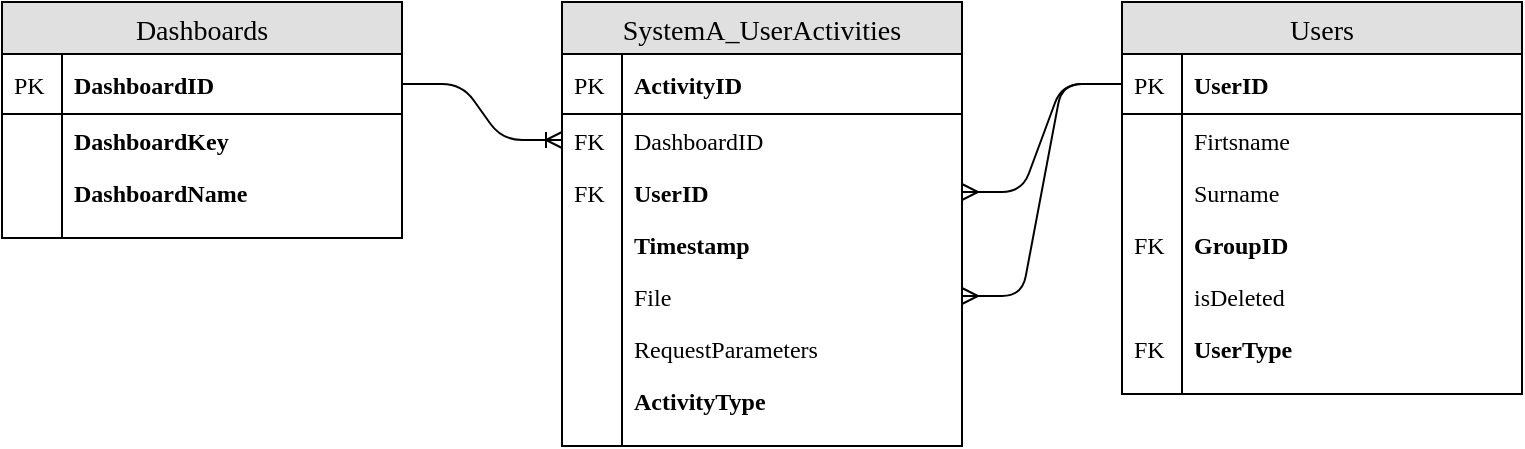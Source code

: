 <mxfile version="12.1.0" type="device" pages="1"><diagram id="naNUpLzVBYa7Xhx-jZPK" name="Page-1"><mxGraphModel dx="1072" dy="815" grid="1" gridSize="10" guides="1" tooltips="1" connect="1" arrows="1" fold="1" page="1" pageScale="1" pageWidth="850" pageHeight="1100" math="0" shadow="0"><root><mxCell id="0"/><mxCell id="1" parent="0"/><mxCell id="OaQ6P3XOESyR9Wwi1es8-1" value="Dashboards" style="swimlane;fontStyle=0;childLayout=stackLayout;horizontal=1;startSize=26;fillColor=#e0e0e0;horizontalStack=0;resizeParent=1;resizeParentMax=0;resizeLast=0;collapsible=1;marginBottom=0;swimlaneFillColor=#ffffff;align=center;fontSize=14;fontFamily=Times New Roman;" parent="1" vertex="1"><mxGeometry x="40" y="82" width="200" height="118" as="geometry"/></mxCell><mxCell id="OaQ6P3XOESyR9Wwi1es8-2" value="DashboardID" style="shape=partialRectangle;top=0;left=0;right=0;bottom=1;align=left;verticalAlign=middle;fillColor=none;spacingLeft=34;spacingRight=4;overflow=hidden;rotatable=0;points=[[0,0.5],[1,0.5]];portConstraint=eastwest;dropTarget=0;fontStyle=1;fontSize=12;fontFamily=Times New Roman;" parent="OaQ6P3XOESyR9Wwi1es8-1" vertex="1"><mxGeometry y="26" width="200" height="30" as="geometry"/></mxCell><mxCell id="OaQ6P3XOESyR9Wwi1es8-3" value="PK" style="shape=partialRectangle;top=0;left=0;bottom=0;fillColor=none;align=left;verticalAlign=middle;spacingLeft=4;spacingRight=4;overflow=hidden;rotatable=0;points=[];portConstraint=eastwest;part=1;fontSize=12;fontFamily=Times New Roman;" parent="OaQ6P3XOESyR9Wwi1es8-2" vertex="1" connectable="0"><mxGeometry width="30" height="30" as="geometry"/></mxCell><mxCell id="OaQ6P3XOESyR9Wwi1es8-4" value="DashboardKey" style="shape=partialRectangle;top=0;left=0;right=0;bottom=0;align=left;verticalAlign=top;fillColor=none;spacingLeft=34;spacingRight=4;overflow=hidden;rotatable=0;points=[[0,0.5],[1,0.5]];portConstraint=eastwest;dropTarget=0;fontSize=12;fontStyle=1;fontFamily=Times New Roman;" parent="OaQ6P3XOESyR9Wwi1es8-1" vertex="1"><mxGeometry y="56" width="200" height="26" as="geometry"/></mxCell><mxCell id="OaQ6P3XOESyR9Wwi1es8-5" value="" style="shape=partialRectangle;top=0;left=0;bottom=0;fillColor=none;align=left;verticalAlign=top;spacingLeft=4;spacingRight=4;overflow=hidden;rotatable=0;points=[];portConstraint=eastwest;part=1;fontSize=12;fontFamily=Times New Roman;" parent="OaQ6P3XOESyR9Wwi1es8-4" vertex="1" connectable="0"><mxGeometry width="30" height="26" as="geometry"/></mxCell><mxCell id="OaQ6P3XOESyR9Wwi1es8-6" value="DashboardName" style="shape=partialRectangle;top=0;left=0;right=0;bottom=0;align=left;verticalAlign=top;fillColor=none;spacingLeft=34;spacingRight=4;overflow=hidden;rotatable=0;points=[[0,0.5],[1,0.5]];portConstraint=eastwest;dropTarget=0;fontSize=12;fontStyle=1;fontFamily=Times New Roman;" parent="OaQ6P3XOESyR9Wwi1es8-1" vertex="1"><mxGeometry y="82" width="200" height="26" as="geometry"/></mxCell><mxCell id="OaQ6P3XOESyR9Wwi1es8-7" value="" style="shape=partialRectangle;top=0;left=0;bottom=0;fillColor=none;align=left;verticalAlign=top;spacingLeft=4;spacingRight=4;overflow=hidden;rotatable=0;points=[];portConstraint=eastwest;part=1;fontSize=12;fontFamily=Times New Roman;" parent="OaQ6P3XOESyR9Wwi1es8-6" vertex="1" connectable="0"><mxGeometry width="30" height="26" as="geometry"/></mxCell><mxCell id="OaQ6P3XOESyR9Wwi1es8-10" value="" style="shape=partialRectangle;top=0;left=0;right=0;bottom=0;align=left;verticalAlign=top;fillColor=none;spacingLeft=34;spacingRight=4;overflow=hidden;rotatable=0;points=[[0,0.5],[1,0.5]];portConstraint=eastwest;dropTarget=0;fontSize=12;fontFamily=Times New Roman;" parent="OaQ6P3XOESyR9Wwi1es8-1" vertex="1"><mxGeometry y="108" width="200" height="10" as="geometry"/></mxCell><mxCell id="OaQ6P3XOESyR9Wwi1es8-11" value="" style="shape=partialRectangle;top=0;left=0;bottom=0;fillColor=none;align=left;verticalAlign=top;spacingLeft=4;spacingRight=4;overflow=hidden;rotatable=0;points=[];portConstraint=eastwest;part=1;fontSize=12;fontFamily=Times New Roman;" parent="OaQ6P3XOESyR9Wwi1es8-10" vertex="1" connectable="0"><mxGeometry width="30" height="10" as="geometry"/></mxCell><mxCell id="OaQ6P3XOESyR9Wwi1es8-12" value="SystemA_UserActivities" style="swimlane;fontStyle=0;childLayout=stackLayout;horizontal=1;startSize=26;fillColor=#e0e0e0;horizontalStack=0;resizeParent=1;resizeParentMax=0;resizeLast=0;collapsible=1;marginBottom=0;swimlaneFillColor=#ffffff;align=center;fontSize=14;fontFamily=Times New Roman;" parent="1" vertex="1"><mxGeometry x="320" y="82" width="200" height="222" as="geometry"/></mxCell><mxCell id="OaQ6P3XOESyR9Wwi1es8-13" value="ActivityID" style="shape=partialRectangle;top=0;left=0;right=0;bottom=1;align=left;verticalAlign=middle;fillColor=none;spacingLeft=34;spacingRight=4;overflow=hidden;rotatable=0;points=[[0,0.5],[1,0.5]];portConstraint=eastwest;dropTarget=0;fontStyle=1;fontSize=12;fontFamily=Times New Roman;" parent="OaQ6P3XOESyR9Wwi1es8-12" vertex="1"><mxGeometry y="26" width="200" height="30" as="geometry"/></mxCell><mxCell id="OaQ6P3XOESyR9Wwi1es8-14" value="PK" style="shape=partialRectangle;top=0;left=0;bottom=0;fillColor=none;align=left;verticalAlign=middle;spacingLeft=4;spacingRight=4;overflow=hidden;rotatable=0;points=[];portConstraint=eastwest;part=1;fontSize=12;fontFamily=Times New Roman;" parent="OaQ6P3XOESyR9Wwi1es8-13" vertex="1" connectable="0"><mxGeometry width="30" height="30" as="geometry"/></mxCell><mxCell id="OaQ6P3XOESyR9Wwi1es8-15" value="DashboardID" style="shape=partialRectangle;top=0;left=0;right=0;bottom=0;align=left;verticalAlign=top;fillColor=none;spacingLeft=34;spacingRight=4;overflow=hidden;rotatable=0;points=[[0,0.5],[1,0.5]];portConstraint=eastwest;dropTarget=0;fontSize=12;fontFamily=Times New Roman;" parent="OaQ6P3XOESyR9Wwi1es8-12" vertex="1"><mxGeometry y="56" width="200" height="26" as="geometry"/></mxCell><mxCell id="OaQ6P3XOESyR9Wwi1es8-16" value="FK" style="shape=partialRectangle;top=0;left=0;bottom=0;fillColor=none;align=left;verticalAlign=top;spacingLeft=4;spacingRight=4;overflow=hidden;rotatable=0;points=[];portConstraint=eastwest;part=1;fontSize=12;fontFamily=Times New Roman;" parent="OaQ6P3XOESyR9Wwi1es8-15" vertex="1" connectable="0"><mxGeometry width="30" height="26" as="geometry"/></mxCell><mxCell id="OaQ6P3XOESyR9Wwi1es8-17" value="UserID" style="shape=partialRectangle;top=0;left=0;right=0;bottom=0;align=left;verticalAlign=top;fillColor=none;spacingLeft=34;spacingRight=4;overflow=hidden;rotatable=0;points=[[0,0.5],[1,0.5]];portConstraint=eastwest;dropTarget=0;fontSize=12;fontStyle=1;fontFamily=Times New Roman;" parent="OaQ6P3XOESyR9Wwi1es8-12" vertex="1"><mxGeometry y="82" width="200" height="26" as="geometry"/></mxCell><mxCell id="OaQ6P3XOESyR9Wwi1es8-18" value="FK" style="shape=partialRectangle;top=0;left=0;bottom=0;fillColor=none;align=left;verticalAlign=top;spacingLeft=4;spacingRight=4;overflow=hidden;rotatable=0;points=[];portConstraint=eastwest;part=1;fontSize=12;fontFamily=Times New Roman;" parent="OaQ6P3XOESyR9Wwi1es8-17" vertex="1" connectable="0"><mxGeometry width="30" height="26" as="geometry"/></mxCell><mxCell id="OaQ6P3XOESyR9Wwi1es8-19" value="Timestamp" style="shape=partialRectangle;top=0;left=0;right=0;bottom=0;align=left;verticalAlign=top;fillColor=none;spacingLeft=34;spacingRight=4;overflow=hidden;rotatable=0;points=[[0,0.5],[1,0.5]];portConstraint=eastwest;dropTarget=0;fontSize=12;fontStyle=1;fontFamily=Times New Roman;" parent="OaQ6P3XOESyR9Wwi1es8-12" vertex="1"><mxGeometry y="108" width="200" height="26" as="geometry"/></mxCell><mxCell id="OaQ6P3XOESyR9Wwi1es8-20" value="" style="shape=partialRectangle;top=0;left=0;bottom=0;fillColor=none;align=left;verticalAlign=top;spacingLeft=4;spacingRight=4;overflow=hidden;rotatable=0;points=[];portConstraint=eastwest;part=1;fontSize=12;fontFamily=Times New Roman;" parent="OaQ6P3XOESyR9Wwi1es8-19" vertex="1" connectable="0"><mxGeometry width="30" height="26" as="geometry"/></mxCell><mxCell id="OaQ6P3XOESyR9Wwi1es8-44" value="File" style="shape=partialRectangle;top=0;left=0;right=0;bottom=0;align=left;verticalAlign=top;fillColor=none;spacingLeft=34;spacingRight=4;overflow=hidden;rotatable=0;points=[[0,0.5],[1,0.5]];portConstraint=eastwest;dropTarget=0;fontSize=12;fontFamily=Times New Roman;" parent="OaQ6P3XOESyR9Wwi1es8-12" vertex="1"><mxGeometry y="134" width="200" height="26" as="geometry"/></mxCell><mxCell id="OaQ6P3XOESyR9Wwi1es8-45" value="" style="shape=partialRectangle;top=0;left=0;bottom=0;fillColor=none;align=left;verticalAlign=top;spacingLeft=4;spacingRight=4;overflow=hidden;rotatable=0;points=[];portConstraint=eastwest;part=1;fontSize=12;fontFamily=Times New Roman;" parent="OaQ6P3XOESyR9Wwi1es8-44" vertex="1" connectable="0"><mxGeometry width="30" height="26" as="geometry"/></mxCell><mxCell id="OaQ6P3XOESyR9Wwi1es8-46" value="RequestParameters" style="shape=partialRectangle;top=0;left=0;right=0;bottom=0;align=left;verticalAlign=top;fillColor=none;spacingLeft=34;spacingRight=4;overflow=hidden;rotatable=0;points=[[0,0.5],[1,0.5]];portConstraint=eastwest;dropTarget=0;fontSize=12;fontFamily=Times New Roman;" parent="OaQ6P3XOESyR9Wwi1es8-12" vertex="1"><mxGeometry y="160" width="200" height="26" as="geometry"/></mxCell><mxCell id="OaQ6P3XOESyR9Wwi1es8-47" value="" style="shape=partialRectangle;top=0;left=0;bottom=0;fillColor=none;align=left;verticalAlign=top;spacingLeft=4;spacingRight=4;overflow=hidden;rotatable=0;points=[];portConstraint=eastwest;part=1;fontSize=12;fontFamily=Times New Roman;" parent="OaQ6P3XOESyR9Wwi1es8-46" vertex="1" connectable="0"><mxGeometry width="30" height="26" as="geometry"/></mxCell><mxCell id="OaQ6P3XOESyR9Wwi1es8-48" value="ActivityType" style="shape=partialRectangle;top=0;left=0;right=0;bottom=0;align=left;verticalAlign=top;fillColor=none;spacingLeft=34;spacingRight=4;overflow=hidden;rotatable=0;points=[[0,0.5],[1,0.5]];portConstraint=eastwest;dropTarget=0;fontSize=12;fontStyle=1;fontFamily=Times New Roman;" parent="OaQ6P3XOESyR9Wwi1es8-12" vertex="1"><mxGeometry y="186" width="200" height="26" as="geometry"/></mxCell><mxCell id="OaQ6P3XOESyR9Wwi1es8-49" value="" style="shape=partialRectangle;top=0;left=0;bottom=0;fillColor=none;align=left;verticalAlign=top;spacingLeft=4;spacingRight=4;overflow=hidden;rotatable=0;points=[];portConstraint=eastwest;part=1;fontSize=12;fontFamily=Times New Roman;" parent="OaQ6P3XOESyR9Wwi1es8-48" vertex="1" connectable="0"><mxGeometry width="30" height="26" as="geometry"/></mxCell><mxCell id="OaQ6P3XOESyR9Wwi1es8-21" value="" style="shape=partialRectangle;top=0;left=0;right=0;bottom=0;align=left;verticalAlign=top;fillColor=none;spacingLeft=34;spacingRight=4;overflow=hidden;rotatable=0;points=[[0,0.5],[1,0.5]];portConstraint=eastwest;dropTarget=0;fontSize=12;fontFamily=Times New Roman;" parent="OaQ6P3XOESyR9Wwi1es8-12" vertex="1"><mxGeometry y="212" width="200" height="10" as="geometry"/></mxCell><mxCell id="OaQ6P3XOESyR9Wwi1es8-22" value="" style="shape=partialRectangle;top=0;left=0;bottom=0;fillColor=none;align=left;verticalAlign=top;spacingLeft=4;spacingRight=4;overflow=hidden;rotatable=0;points=[];portConstraint=eastwest;part=1;fontSize=12;fontFamily=Times New Roman;" parent="OaQ6P3XOESyR9Wwi1es8-21" vertex="1" connectable="0"><mxGeometry width="30" height="10" as="geometry"/></mxCell><mxCell id="OaQ6P3XOESyR9Wwi1es8-23" value="Users" style="swimlane;fontStyle=0;childLayout=stackLayout;horizontal=1;startSize=26;fillColor=#e0e0e0;horizontalStack=0;resizeParent=1;resizeParentMax=0;resizeLast=0;collapsible=1;marginBottom=0;swimlaneFillColor=#ffffff;align=center;fontSize=14;fontFamily=Times New Roman;" parent="1" vertex="1"><mxGeometry x="600" y="82" width="200" height="196" as="geometry"/></mxCell><mxCell id="OaQ6P3XOESyR9Wwi1es8-24" value="UserID" style="shape=partialRectangle;top=0;left=0;right=0;bottom=1;align=left;verticalAlign=middle;fillColor=none;spacingLeft=34;spacingRight=4;overflow=hidden;rotatable=0;points=[[0,0.5],[1,0.5]];portConstraint=eastwest;dropTarget=0;fontStyle=1;fontSize=12;fontFamily=Times New Roman;" parent="OaQ6P3XOESyR9Wwi1es8-23" vertex="1"><mxGeometry y="26" width="200" height="30" as="geometry"/></mxCell><mxCell id="OaQ6P3XOESyR9Wwi1es8-25" value="PK" style="shape=partialRectangle;top=0;left=0;bottom=0;fillColor=none;align=left;verticalAlign=middle;spacingLeft=4;spacingRight=4;overflow=hidden;rotatable=0;points=[];portConstraint=eastwest;part=1;fontSize=12;fontFamily=Times New Roman;" parent="OaQ6P3XOESyR9Wwi1es8-24" vertex="1" connectable="0"><mxGeometry width="30" height="30" as="geometry"/></mxCell><mxCell id="OaQ6P3XOESyR9Wwi1es8-26" value="Firtsname" style="shape=partialRectangle;top=0;left=0;right=0;bottom=0;align=left;verticalAlign=top;fillColor=none;spacingLeft=34;spacingRight=4;overflow=hidden;rotatable=0;points=[[0,0.5],[1,0.5]];portConstraint=eastwest;dropTarget=0;fontSize=12;fontFamily=Times New Roman;" parent="OaQ6P3XOESyR9Wwi1es8-23" vertex="1"><mxGeometry y="56" width="200" height="26" as="geometry"/></mxCell><mxCell id="OaQ6P3XOESyR9Wwi1es8-27" value="" style="shape=partialRectangle;top=0;left=0;bottom=0;fillColor=none;align=left;verticalAlign=top;spacingLeft=4;spacingRight=4;overflow=hidden;rotatable=0;points=[];portConstraint=eastwest;part=1;fontSize=12;fontFamily=Times New Roman;" parent="OaQ6P3XOESyR9Wwi1es8-26" vertex="1" connectable="0"><mxGeometry width="30" height="26" as="geometry"/></mxCell><mxCell id="OaQ6P3XOESyR9Wwi1es8-28" value="Surname" style="shape=partialRectangle;top=0;left=0;right=0;bottom=0;align=left;verticalAlign=top;fillColor=none;spacingLeft=34;spacingRight=4;overflow=hidden;rotatable=0;points=[[0,0.5],[1,0.5]];portConstraint=eastwest;dropTarget=0;fontSize=12;fontFamily=Times New Roman;" parent="OaQ6P3XOESyR9Wwi1es8-23" vertex="1"><mxGeometry y="82" width="200" height="26" as="geometry"/></mxCell><mxCell id="OaQ6P3XOESyR9Wwi1es8-29" value="" style="shape=partialRectangle;top=0;left=0;bottom=0;fillColor=none;align=left;verticalAlign=top;spacingLeft=4;spacingRight=4;overflow=hidden;rotatable=0;points=[];portConstraint=eastwest;part=1;fontSize=12;fontFamily=Times New Roman;" parent="OaQ6P3XOESyR9Wwi1es8-28" vertex="1" connectable="0"><mxGeometry width="30" height="26" as="geometry"/></mxCell><mxCell id="OaQ6P3XOESyR9Wwi1es8-32" value="GroupID" style="shape=partialRectangle;top=0;left=0;right=0;bottom=0;align=left;verticalAlign=top;fillColor=none;spacingLeft=34;spacingRight=4;overflow=hidden;rotatable=0;points=[[0,0.5],[1,0.5]];portConstraint=eastwest;dropTarget=0;fontSize=12;fontStyle=1;fontFamily=Times New Roman;" parent="OaQ6P3XOESyR9Wwi1es8-23" vertex="1"><mxGeometry y="108" width="200" height="26" as="geometry"/></mxCell><mxCell id="OaQ6P3XOESyR9Wwi1es8-33" value="FK" style="shape=partialRectangle;top=0;left=0;bottom=0;fillColor=none;align=left;verticalAlign=top;spacingLeft=4;spacingRight=4;overflow=hidden;rotatable=0;points=[];portConstraint=eastwest;part=1;fontSize=12;fontFamily=Times New Roman;" parent="OaQ6P3XOESyR9Wwi1es8-32" vertex="1" connectable="0"><mxGeometry width="30" height="26" as="geometry"/></mxCell><mxCell id="OaQ6P3XOESyR9Wwi1es8-36" value="isDeleted" style="shape=partialRectangle;top=0;left=0;right=0;bottom=0;align=left;verticalAlign=top;fillColor=none;spacingLeft=34;spacingRight=4;overflow=hidden;rotatable=0;points=[[0,0.5],[1,0.5]];portConstraint=eastwest;dropTarget=0;fontSize=12;fontFamily=Times New Roman;" parent="OaQ6P3XOESyR9Wwi1es8-23" vertex="1"><mxGeometry y="134" width="200" height="26" as="geometry"/></mxCell><mxCell id="OaQ6P3XOESyR9Wwi1es8-37" value="" style="shape=partialRectangle;top=0;left=0;bottom=0;fillColor=none;align=left;verticalAlign=top;spacingLeft=4;spacingRight=4;overflow=hidden;rotatable=0;points=[];portConstraint=eastwest;part=1;fontSize=12;fontFamily=Times New Roman;" parent="OaQ6P3XOESyR9Wwi1es8-36" vertex="1" connectable="0"><mxGeometry width="30" height="26" as="geometry"/></mxCell><mxCell id="OaQ6P3XOESyR9Wwi1es8-38" value="UserType" style="shape=partialRectangle;top=0;left=0;right=0;bottom=0;align=left;verticalAlign=top;fillColor=none;spacingLeft=34;spacingRight=4;overflow=hidden;rotatable=0;points=[[0,0.5],[1,0.5]];portConstraint=eastwest;dropTarget=0;fontSize=12;fontStyle=1;fontFamily=Times New Roman;" parent="OaQ6P3XOESyR9Wwi1es8-23" vertex="1"><mxGeometry y="160" width="200" height="26" as="geometry"/></mxCell><mxCell id="OaQ6P3XOESyR9Wwi1es8-39" value="FK" style="shape=partialRectangle;top=0;left=0;bottom=0;fillColor=none;align=left;verticalAlign=top;spacingLeft=4;spacingRight=4;overflow=hidden;rotatable=0;points=[];portConstraint=eastwest;part=1;fontSize=12;fontFamily=Times New Roman;" parent="OaQ6P3XOESyR9Wwi1es8-38" vertex="1" connectable="0"><mxGeometry width="30" height="26" as="geometry"/></mxCell><mxCell id="OaQ6P3XOESyR9Wwi1es8-40" value="" style="shape=partialRectangle;top=0;left=0;right=0;bottom=0;align=left;verticalAlign=top;fillColor=none;spacingLeft=34;spacingRight=4;overflow=hidden;rotatable=0;points=[[0,0.5],[1,0.5]];portConstraint=eastwest;dropTarget=0;fontSize=12;fontFamily=Times New Roman;" parent="OaQ6P3XOESyR9Wwi1es8-23" vertex="1"><mxGeometry y="186" width="200" height="10" as="geometry"/></mxCell><mxCell id="OaQ6P3XOESyR9Wwi1es8-41" value="" style="shape=partialRectangle;top=0;left=0;bottom=0;fillColor=none;align=left;verticalAlign=top;spacingLeft=4;spacingRight=4;overflow=hidden;rotatable=0;points=[];portConstraint=eastwest;part=1;fontSize=12;fontFamily=Times New Roman;" parent="OaQ6P3XOESyR9Wwi1es8-40" vertex="1" connectable="0"><mxGeometry width="30" height="10" as="geometry"/></mxCell><mxCell id="OaQ6P3XOESyR9Wwi1es8-50" value="" style="edgeStyle=entityRelationEdgeStyle;fontSize=12;html=1;endArrow=ERoneToMany;exitX=1;exitY=0.5;exitDx=0;exitDy=0;entryX=0;entryY=0.5;entryDx=0;entryDy=0;fontFamily=Times New Roman;" parent="1" source="OaQ6P3XOESyR9Wwi1es8-2" target="OaQ6P3XOESyR9Wwi1es8-15" edge="1"><mxGeometry width="100" height="100" relative="1" as="geometry"><mxPoint x="40" y="450" as="sourcePoint"/><mxPoint x="140" y="350" as="targetPoint"/></mxGeometry></mxCell><mxCell id="OaQ6P3XOESyR9Wwi1es8-51" value="" style="edgeStyle=entityRelationEdgeStyle;fontSize=12;html=1;endArrow=none;exitX=1;exitY=0.5;exitDx=0;exitDy=0;entryX=0;entryY=0.5;entryDx=0;entryDy=0;endFill=0;startArrow=ERmany;startFill=0;fontFamily=Times New Roman;" parent="1" source="OaQ6P3XOESyR9Wwi1es8-17" target="OaQ6P3XOESyR9Wwi1es8-24" edge="1"><mxGeometry width="100" height="100" relative="1" as="geometry"><mxPoint x="290" y="430" as="sourcePoint"/><mxPoint x="370" y="458" as="targetPoint"/></mxGeometry></mxCell><mxCell id="OaQ6P3XOESyR9Wwi1es8-52" value="" style="edgeStyle=entityRelationEdgeStyle;fontSize=12;html=1;endArrow=none;exitX=1;exitY=0.5;exitDx=0;exitDy=0;entryX=0;entryY=0.5;entryDx=0;entryDy=0;endFill=0;startArrow=ERmany;startFill=0;fontFamily=Times New Roman;" parent="1" target="OaQ6P3XOESyR9Wwi1es8-24" edge="1"><mxGeometry width="100" height="100" relative="1" as="geometry"><mxPoint x="520" y="229" as="sourcePoint"/><mxPoint x="530" y="460" as="targetPoint"/></mxGeometry></mxCell></root></mxGraphModel></diagram></mxfile>